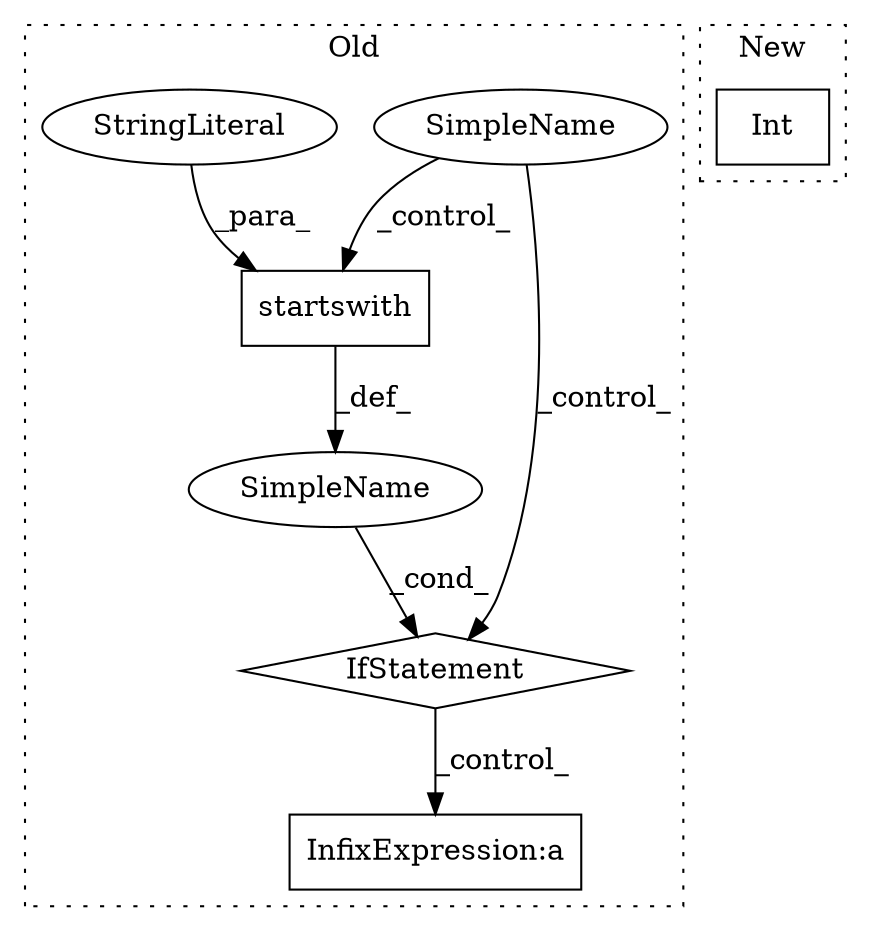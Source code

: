 digraph G {
subgraph cluster0 {
1 [label="startswith" a="32" s="1354,1371" l="11,1" shape="box"];
3 [label="IfStatement" a="25" s="1345,1372" l="4,2" shape="diamond"];
4 [label="SimpleName" a="42" s="" l="" shape="ellipse"];
5 [label="StringLiteral" a="45" s="1365" l="6" shape="ellipse"];
6 [label="InfixExpression:a" a="27" s="1551" l="3" shape="box"];
7 [label="SimpleName" a="42" s="" l="" shape="ellipse"];
label = "Old";
style="dotted";
}
subgraph cluster1 {
2 [label="Int" a="32" s="703,734" l="4,1" shape="box"];
label = "New";
style="dotted";
}
1 -> 7 [label="_def_"];
3 -> 6 [label="_control_"];
4 -> 1 [label="_control_"];
4 -> 3 [label="_control_"];
5 -> 1 [label="_para_"];
7 -> 3 [label="_cond_"];
}